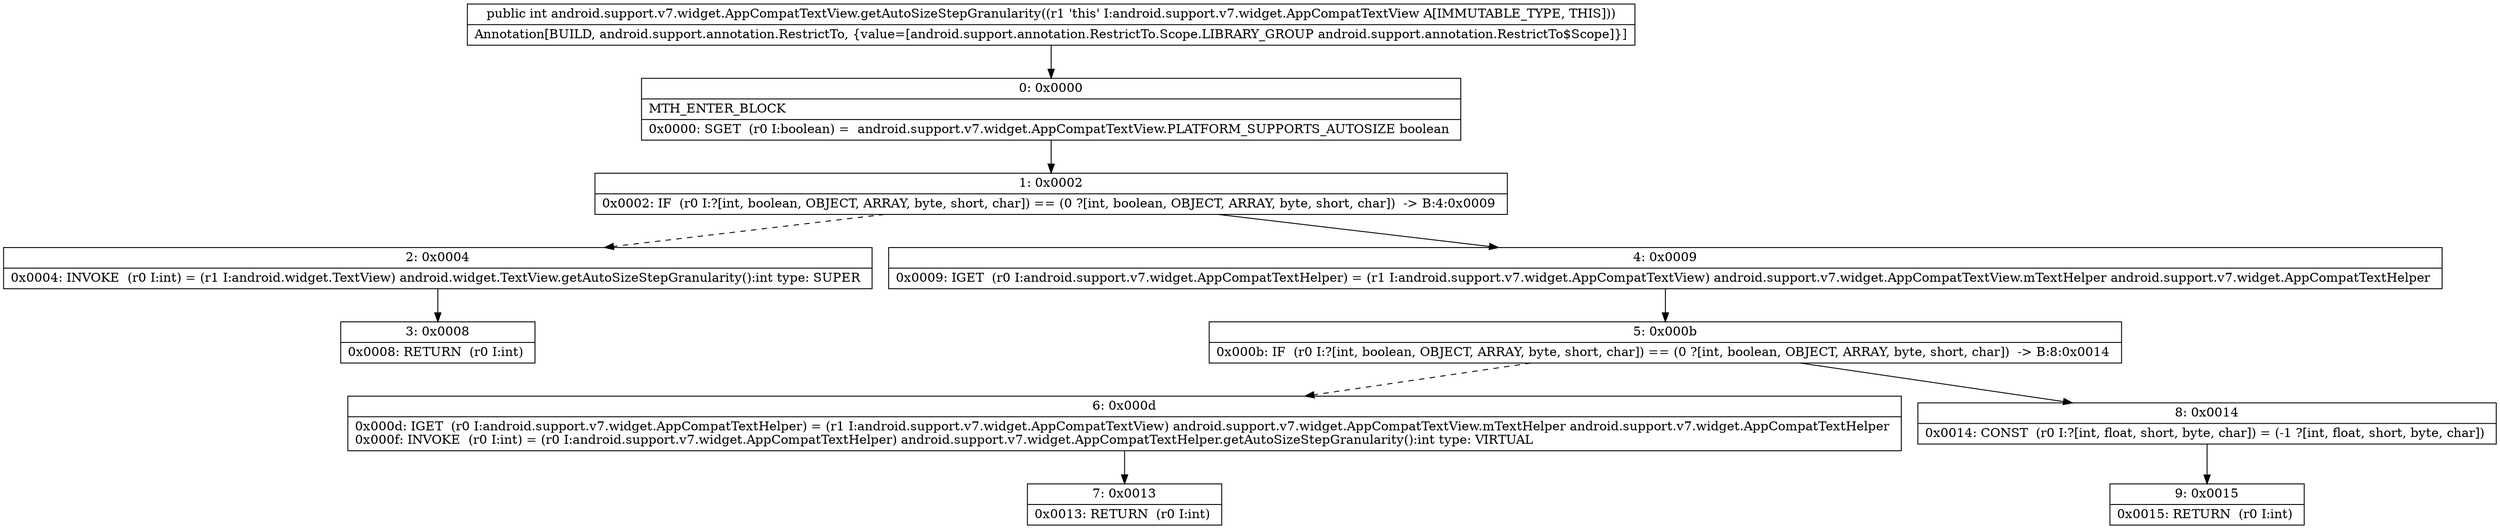 digraph "CFG forandroid.support.v7.widget.AppCompatTextView.getAutoSizeStepGranularity()I" {
Node_0 [shape=record,label="{0\:\ 0x0000|MTH_ENTER_BLOCK\l|0x0000: SGET  (r0 I:boolean) =  android.support.v7.widget.AppCompatTextView.PLATFORM_SUPPORTS_AUTOSIZE boolean \l}"];
Node_1 [shape=record,label="{1\:\ 0x0002|0x0002: IF  (r0 I:?[int, boolean, OBJECT, ARRAY, byte, short, char]) == (0 ?[int, boolean, OBJECT, ARRAY, byte, short, char])  \-\> B:4:0x0009 \l}"];
Node_2 [shape=record,label="{2\:\ 0x0004|0x0004: INVOKE  (r0 I:int) = (r1 I:android.widget.TextView) android.widget.TextView.getAutoSizeStepGranularity():int type: SUPER \l}"];
Node_3 [shape=record,label="{3\:\ 0x0008|0x0008: RETURN  (r0 I:int) \l}"];
Node_4 [shape=record,label="{4\:\ 0x0009|0x0009: IGET  (r0 I:android.support.v7.widget.AppCompatTextHelper) = (r1 I:android.support.v7.widget.AppCompatTextView) android.support.v7.widget.AppCompatTextView.mTextHelper android.support.v7.widget.AppCompatTextHelper \l}"];
Node_5 [shape=record,label="{5\:\ 0x000b|0x000b: IF  (r0 I:?[int, boolean, OBJECT, ARRAY, byte, short, char]) == (0 ?[int, boolean, OBJECT, ARRAY, byte, short, char])  \-\> B:8:0x0014 \l}"];
Node_6 [shape=record,label="{6\:\ 0x000d|0x000d: IGET  (r0 I:android.support.v7.widget.AppCompatTextHelper) = (r1 I:android.support.v7.widget.AppCompatTextView) android.support.v7.widget.AppCompatTextView.mTextHelper android.support.v7.widget.AppCompatTextHelper \l0x000f: INVOKE  (r0 I:int) = (r0 I:android.support.v7.widget.AppCompatTextHelper) android.support.v7.widget.AppCompatTextHelper.getAutoSizeStepGranularity():int type: VIRTUAL \l}"];
Node_7 [shape=record,label="{7\:\ 0x0013|0x0013: RETURN  (r0 I:int) \l}"];
Node_8 [shape=record,label="{8\:\ 0x0014|0x0014: CONST  (r0 I:?[int, float, short, byte, char]) = (\-1 ?[int, float, short, byte, char]) \l}"];
Node_9 [shape=record,label="{9\:\ 0x0015|0x0015: RETURN  (r0 I:int) \l}"];
MethodNode[shape=record,label="{public int android.support.v7.widget.AppCompatTextView.getAutoSizeStepGranularity((r1 'this' I:android.support.v7.widget.AppCompatTextView A[IMMUTABLE_TYPE, THIS]))  | Annotation[BUILD, android.support.annotation.RestrictTo, \{value=[android.support.annotation.RestrictTo.Scope.LIBRARY_GROUP android.support.annotation.RestrictTo$Scope]\}]\l}"];
MethodNode -> Node_0;
Node_0 -> Node_1;
Node_1 -> Node_2[style=dashed];
Node_1 -> Node_4;
Node_2 -> Node_3;
Node_4 -> Node_5;
Node_5 -> Node_6[style=dashed];
Node_5 -> Node_8;
Node_6 -> Node_7;
Node_8 -> Node_9;
}

